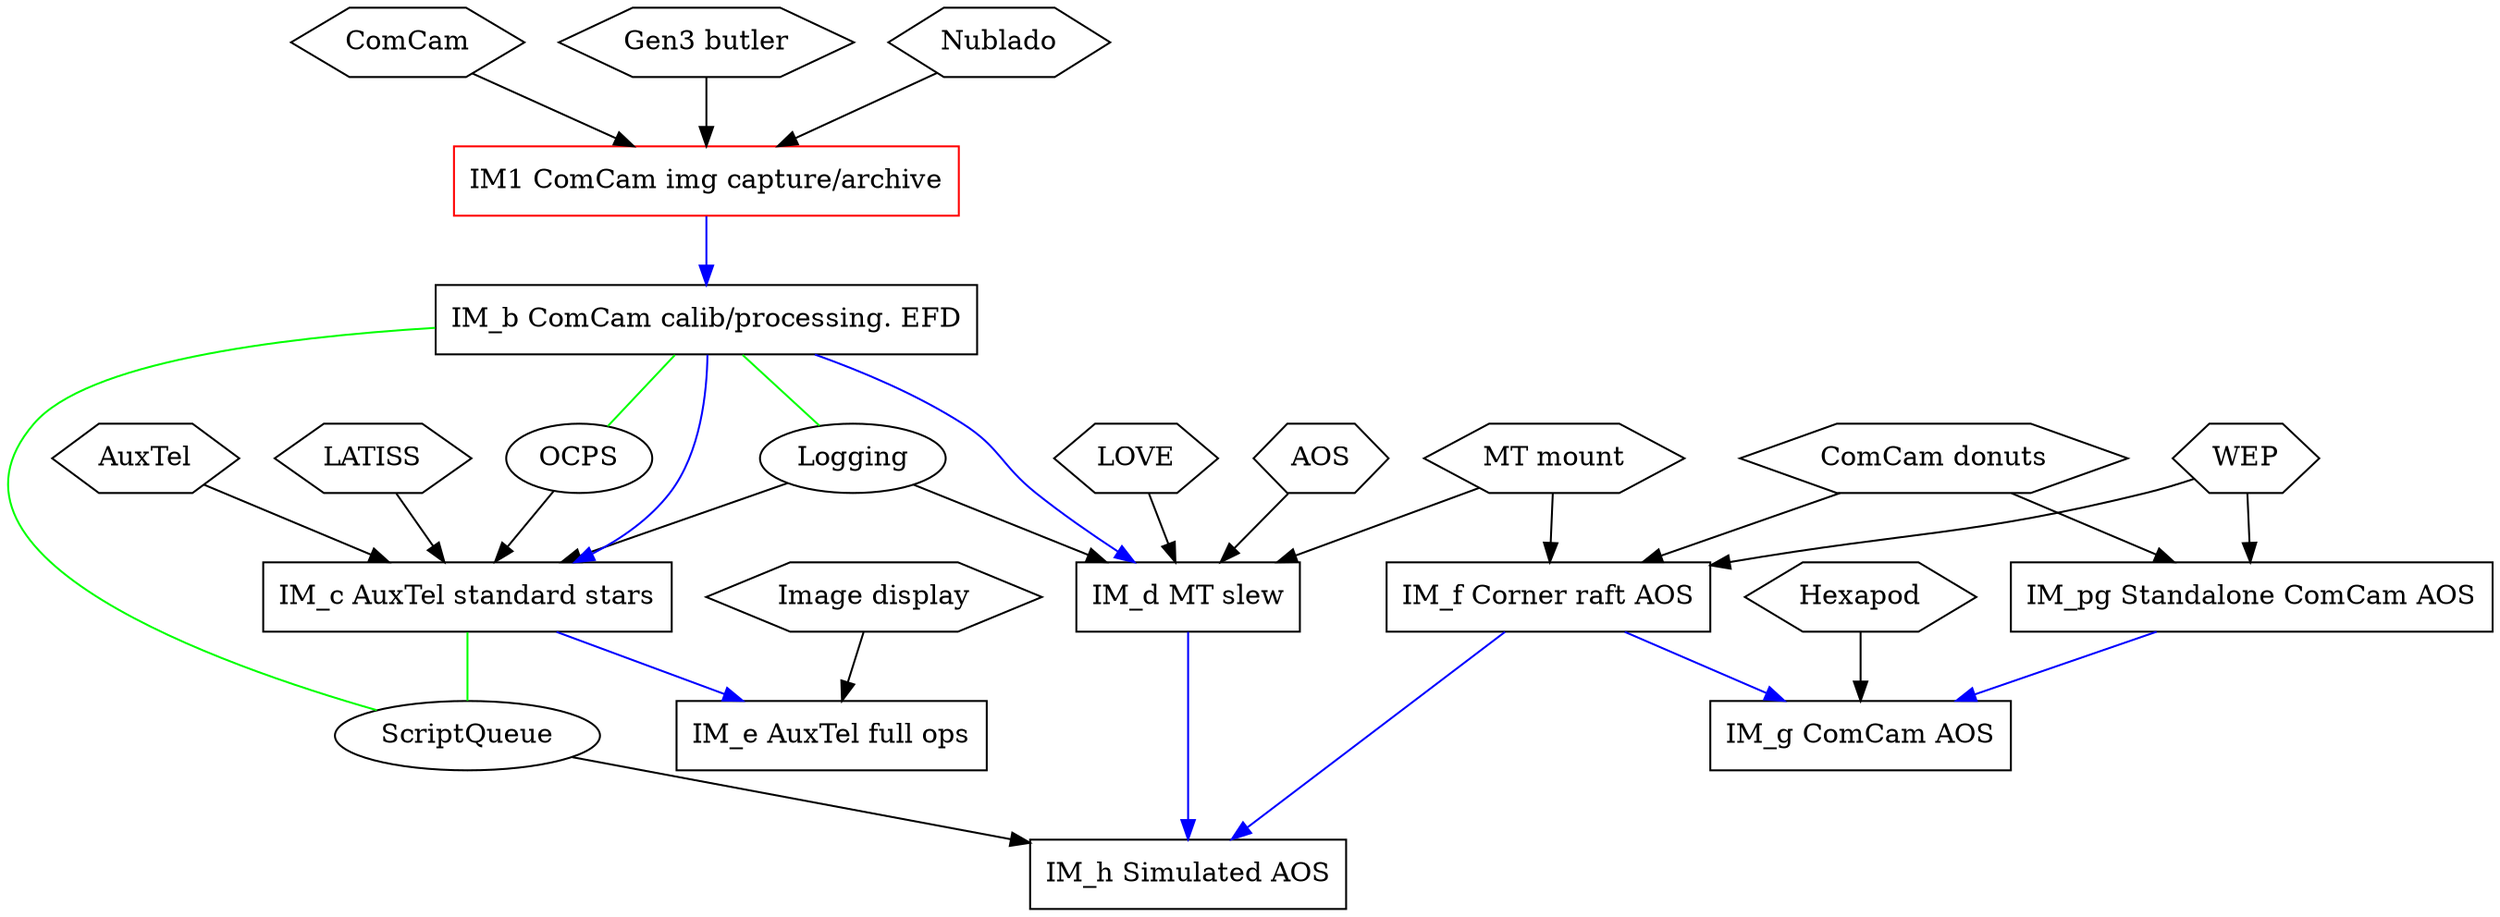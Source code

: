 digraph
{
    #ratio = 0.7
    {
    # Hardware, external software component, or data product
    node  [shape=hexagon]
    ComCam
    "ComCam donuts"
    "Gen3 butler"
    Nublado
    AuxTel
    LATISS
    "MT mount"
    "Image display"
    LOVE
    AOS
    Hexapod
    WEP

    # Systems we have to write and integrate
    node  [shape=ellipse]
    OCPS
    Logging
    ScriptQueue

    node [shape=box]
    IM_a [label="IM1 ComCam img capture/archive" color=red]
    IM_b [label="IM_b ComCam calib/processing. EFD"]
    IM_c [label="IM_c AuxTel standard stars"]
    IM_d [label="IM_d MT slew"]
    IM_e [label="IM_e AuxTel full ops"]
    IM_f [label="IM_f Corner raft AOS"]
    IM_pg [label="IM_pg Standalone ComCam AOS"]
    IM_g [label="IM_g ComCam AOS"]
    IM_h [label="IM_h Simulated AOS"]
    # IM_i [label="IM_i Commission AOS"]
    # IM_j [label="IM_j AuxTel start/end night"]
    # IM_k [label="IM_k LSSTcam img capture/archive"]
    # IM_cbp [label="IM_cbp CBP"]
    }

Nublado -> IM_a
"Gen3 butler" -> IM_a
ComCam -> IM_a
IM_b -> ScriptQueue [arrowhead=none color=green] # I.e. validated by this IM

IM_b -> OCPS [arrowhead=none color=green] # I.e. validated by this IM
IM_b -> Logging [arrowhead=none color=green] # I.e. validated by this IM

AuxTel -> IM_c
LATISS -> IM_c
Logging -> IM_c
OCPS -> IM_c
IM_c -> ScriptQueue [arrowhead=none color=green] # I.e. validated by this IM

AOS -> IM_d
LOVE -> IM_d
Logging -> IM_d
"MT mount" -> IM_d

"Image display" -> IM_e

"ComCam donuts" -> IM_f
"MT mount" -> IM_f
"WEP" -> IM_f

"ComCam donuts" -> IM_pg
"WEP" -> IM_pg

Hexapod -> IM_g

ScriptQueue -> IM_h

IM_a -> IM_b [color=blue] # -> IM_k
IM_b -> IM_c -> IM_e [color=blue]
IM_b -> IM_d -> IM_h [color=blue]
# IM_b -> IM_cbp [color=blue]
IM_f -> IM_h [color=blue]
IM_f -> IM_g [color=blue]
IM_pg -> IM_g [color=blue]
}